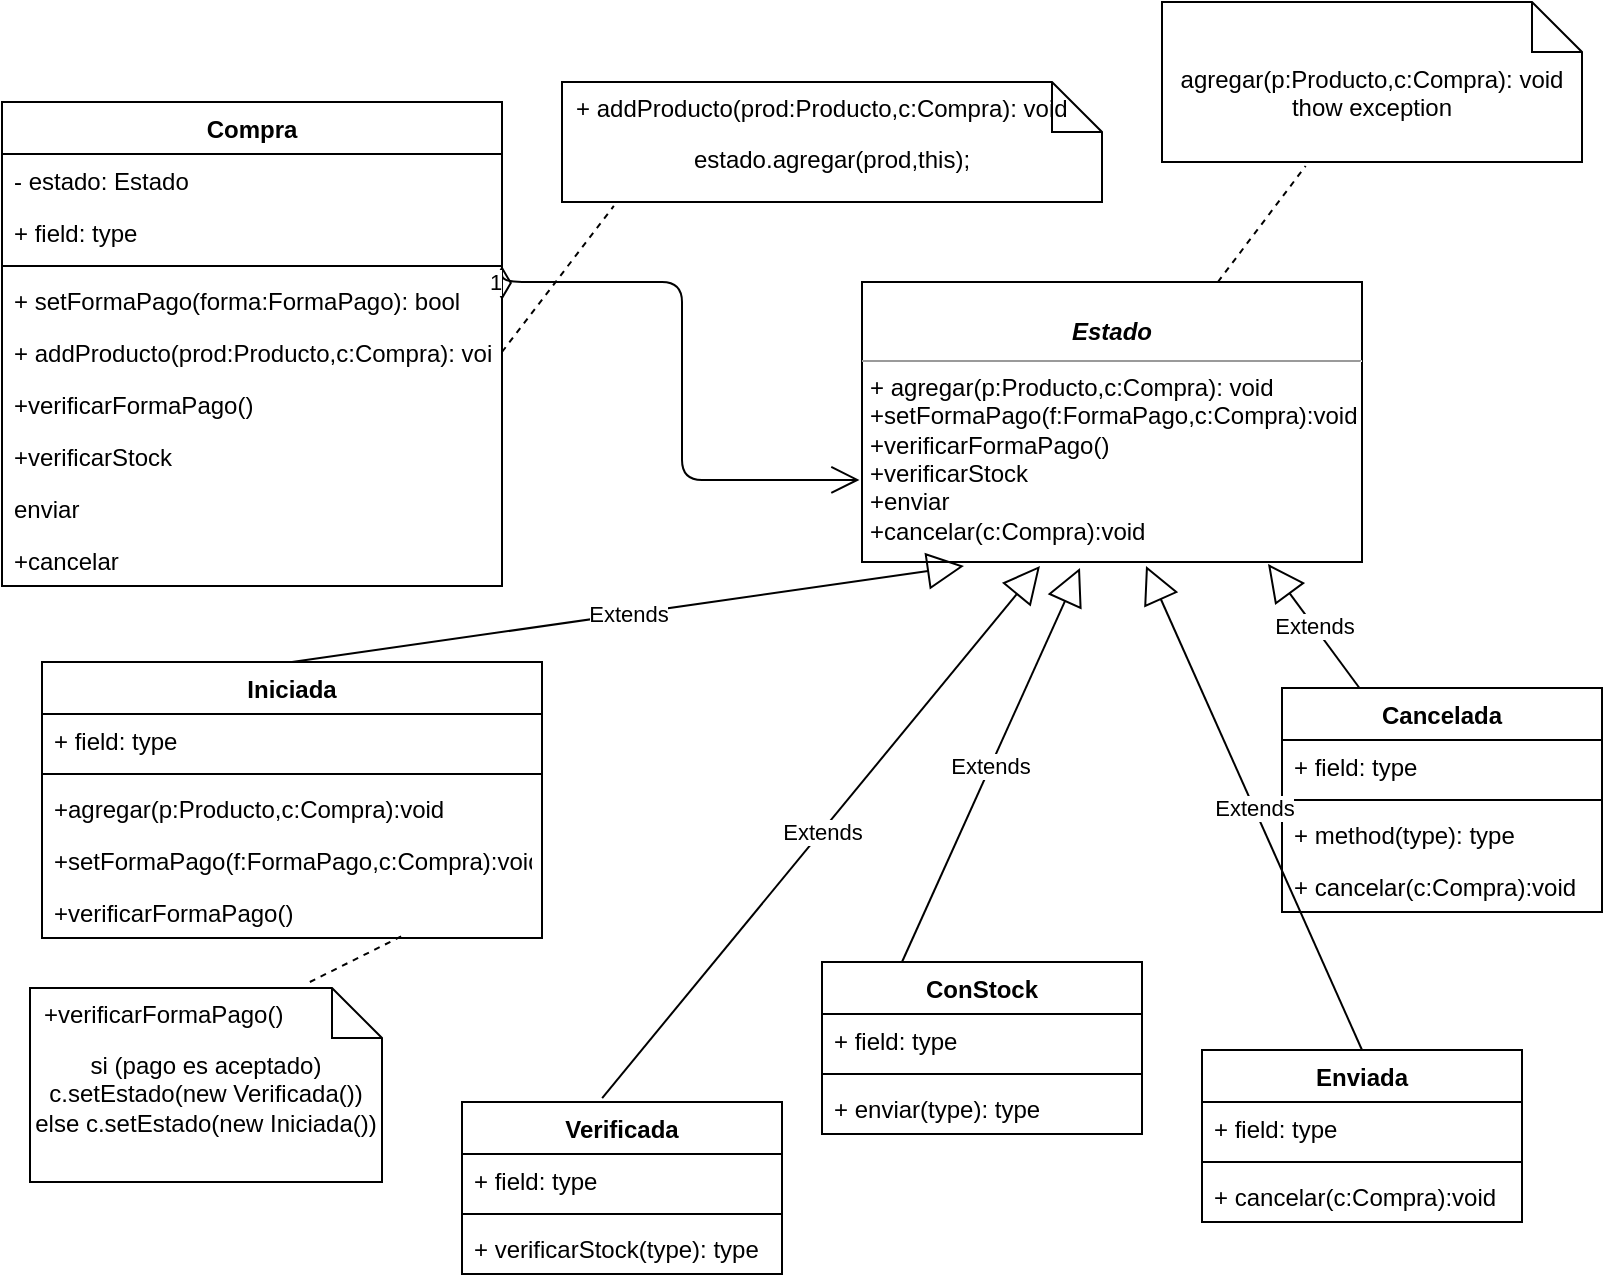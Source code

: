 <mxfile version="14.1.8" type="device"><diagram id="9mfBXrtgIuXeK0vUkxF_" name="Página-1"><mxGraphModel dx="796" dy="504" grid="1" gridSize="10" guides="1" tooltips="1" connect="1" arrows="1" fold="1" page="1" pageScale="1" pageWidth="827" pageHeight="1169" math="0" shadow="0"><root><mxCell id="0"/><mxCell id="1" parent="0"/><mxCell id="wrQaWCnL8J8rAqHBiRJq-1" value="Compra&#10;" style="swimlane;fontStyle=1;align=center;verticalAlign=top;childLayout=stackLayout;horizontal=1;startSize=26;horizontalStack=0;resizeParent=1;resizeParentMax=0;resizeLast=0;collapsible=1;marginBottom=0;" vertex="1" parent="1"><mxGeometry x="80" y="120" width="250" height="242" as="geometry"/></mxCell><mxCell id="wrQaWCnL8J8rAqHBiRJq-2" value="- estado: Estado" style="text;strokeColor=none;fillColor=none;align=left;verticalAlign=top;spacingLeft=4;spacingRight=4;overflow=hidden;rotatable=0;points=[[0,0.5],[1,0.5]];portConstraint=eastwest;" vertex="1" parent="wrQaWCnL8J8rAqHBiRJq-1"><mxGeometry y="26" width="250" height="26" as="geometry"/></mxCell><mxCell id="wrQaWCnL8J8rAqHBiRJq-22" value="+ field: type" style="text;strokeColor=none;fillColor=none;align=left;verticalAlign=top;spacingLeft=4;spacingRight=4;overflow=hidden;rotatable=0;points=[[0,0.5],[1,0.5]];portConstraint=eastwest;" vertex="1" parent="wrQaWCnL8J8rAqHBiRJq-1"><mxGeometry y="52" width="250" height="26" as="geometry"/></mxCell><mxCell id="wrQaWCnL8J8rAqHBiRJq-3" value="" style="line;strokeWidth=1;fillColor=none;align=left;verticalAlign=middle;spacingTop=-1;spacingLeft=3;spacingRight=3;rotatable=0;labelPosition=right;points=[];portConstraint=eastwest;" vertex="1" parent="wrQaWCnL8J8rAqHBiRJq-1"><mxGeometry y="78" width="250" height="8" as="geometry"/></mxCell><mxCell id="wrQaWCnL8J8rAqHBiRJq-4" value="+ setFormaPago(forma:FormaPago): bool" style="text;strokeColor=none;fillColor=none;align=left;verticalAlign=top;spacingLeft=4;spacingRight=4;overflow=hidden;rotatable=0;points=[[0,0.5],[1,0.5]];portConstraint=eastwest;" vertex="1" parent="wrQaWCnL8J8rAqHBiRJq-1"><mxGeometry y="86" width="250" height="26" as="geometry"/></mxCell><mxCell id="wrQaWCnL8J8rAqHBiRJq-23" value="+ addProducto(prod:Producto,c:Compra): void" style="text;strokeColor=none;fillColor=none;align=left;verticalAlign=top;spacingLeft=4;spacingRight=4;overflow=hidden;rotatable=0;points=[[0,0.5],[1,0.5]];portConstraint=eastwest;" vertex="1" parent="wrQaWCnL8J8rAqHBiRJq-1"><mxGeometry y="112" width="250" height="26" as="geometry"/></mxCell><mxCell id="wrQaWCnL8J8rAqHBiRJq-41" value="+verificarFormaPago()" style="text;strokeColor=none;fillColor=none;align=left;verticalAlign=top;spacingLeft=4;spacingRight=4;overflow=hidden;rotatable=0;points=[[0,0.5],[1,0.5]];portConstraint=eastwest;" vertex="1" parent="wrQaWCnL8J8rAqHBiRJq-1"><mxGeometry y="138" width="250" height="26" as="geometry"/></mxCell><mxCell id="wrQaWCnL8J8rAqHBiRJq-42" value="+verificarStock" style="text;strokeColor=none;fillColor=none;align=left;verticalAlign=top;spacingLeft=4;spacingRight=4;overflow=hidden;rotatable=0;points=[[0,0.5],[1,0.5]];portConstraint=eastwest;" vertex="1" parent="wrQaWCnL8J8rAqHBiRJq-1"><mxGeometry y="164" width="250" height="26" as="geometry"/></mxCell><mxCell id="wrQaWCnL8J8rAqHBiRJq-43" value="enviar" style="text;strokeColor=none;fillColor=none;align=left;verticalAlign=top;spacingLeft=4;spacingRight=4;overflow=hidden;rotatable=0;points=[[0,0.5],[1,0.5]];portConstraint=eastwest;" vertex="1" parent="wrQaWCnL8J8rAqHBiRJq-1"><mxGeometry y="190" width="250" height="26" as="geometry"/></mxCell><mxCell id="wrQaWCnL8J8rAqHBiRJq-44" value="+cancelar" style="text;strokeColor=none;fillColor=none;align=left;verticalAlign=top;spacingLeft=4;spacingRight=4;overflow=hidden;rotatable=0;points=[[0,0.5],[1,0.5]];portConstraint=eastwest;" vertex="1" parent="wrQaWCnL8J8rAqHBiRJq-1"><mxGeometry y="216" width="250" height="26" as="geometry"/></mxCell><mxCell id="wrQaWCnL8J8rAqHBiRJq-5" value="&lt;p style=&quot;margin: 0px ; margin-top: 4px ; text-align: center&quot;&gt;&lt;br&gt;&lt;b&gt;&lt;i&gt;Estado&lt;/i&gt;&lt;/b&gt;&lt;/p&gt;&lt;hr size=&quot;1&quot;&gt;&lt;p style=&quot;margin: 0px ; margin-left: 4px&quot;&gt;&lt;/p&gt;&lt;p style=&quot;margin: 0px ; margin-left: 4px&quot;&gt;+ agregar(p:Producto,c:Compra): void&lt;br&gt;+setFormaPago(f:FormaPago,c:Compra):void&lt;br&gt;&lt;/p&gt;&lt;p style=&quot;margin: 0px ; margin-left: 4px&quot;&gt;+verificarFormaPago()&lt;/p&gt;&lt;p style=&quot;margin: 0px ; margin-left: 4px&quot;&gt;+verificarStock&lt;/p&gt;&lt;p style=&quot;margin: 0px ; margin-left: 4px&quot;&gt;+enviar&lt;/p&gt;&lt;p style=&quot;margin: 0px ; margin-left: 4px&quot;&gt;+cancelar(c:Compra):void&lt;/p&gt;" style="verticalAlign=top;align=left;overflow=fill;fontSize=12;fontFamily=Helvetica;html=1;" vertex="1" parent="1"><mxGeometry x="510" y="210" width="250" height="140" as="geometry"/></mxCell><mxCell id="wrQaWCnL8J8rAqHBiRJq-6" value="1" style="endArrow=open;html=1;endSize=12;startArrow=diamondThin;startSize=14;startFill=0;edgeStyle=orthogonalEdgeStyle;align=left;verticalAlign=bottom;entryX=-0.005;entryY=0.707;entryDx=0;entryDy=0;entryPerimeter=0;exitX=1;exitY=0.5;exitDx=0;exitDy=0;" edge="1" parent="1" source="wrQaWCnL8J8rAqHBiRJq-4" target="wrQaWCnL8J8rAqHBiRJq-5"><mxGeometry x="-1" y="8" relative="1" as="geometry"><mxPoint x="400" y="210" as="sourcePoint"/><mxPoint x="490" y="310" as="targetPoint"/><Array as="points"><mxPoint x="330" y="210"/><mxPoint x="420" y="210"/><mxPoint x="420" y="309"/></Array><mxPoint as="offset"/></mxGeometry></mxCell><mxCell id="wrQaWCnL8J8rAqHBiRJq-7" value="Iniciada" style="swimlane;fontStyle=1;align=center;verticalAlign=top;childLayout=stackLayout;horizontal=1;startSize=26;horizontalStack=0;resizeParent=1;resizeParentMax=0;resizeLast=0;collapsible=1;marginBottom=0;" vertex="1" parent="1"><mxGeometry x="100" y="400" width="250" height="138" as="geometry"/></mxCell><mxCell id="wrQaWCnL8J8rAqHBiRJq-8" value="+ field: type" style="text;strokeColor=none;fillColor=none;align=left;verticalAlign=top;spacingLeft=4;spacingRight=4;overflow=hidden;rotatable=0;points=[[0,0.5],[1,0.5]];portConstraint=eastwest;" vertex="1" parent="wrQaWCnL8J8rAqHBiRJq-7"><mxGeometry y="26" width="250" height="26" as="geometry"/></mxCell><mxCell id="wrQaWCnL8J8rAqHBiRJq-9" value="" style="line;strokeWidth=1;fillColor=none;align=left;verticalAlign=middle;spacingTop=-1;spacingLeft=3;spacingRight=3;rotatable=0;labelPosition=right;points=[];portConstraint=eastwest;" vertex="1" parent="wrQaWCnL8J8rAqHBiRJq-7"><mxGeometry y="52" width="250" height="8" as="geometry"/></mxCell><mxCell id="wrQaWCnL8J8rAqHBiRJq-10" value="+agregar(p:Producto,c:Compra):void" style="text;strokeColor=none;fillColor=none;align=left;verticalAlign=top;spacingLeft=4;spacingRight=4;overflow=hidden;rotatable=0;points=[[0,0.5],[1,0.5]];portConstraint=eastwest;" vertex="1" parent="wrQaWCnL8J8rAqHBiRJq-7"><mxGeometry y="60" width="250" height="26" as="geometry"/></mxCell><mxCell id="wrQaWCnL8J8rAqHBiRJq-34" value="+setFormaPago(f:FormaPago,c:Compra):void" style="text;strokeColor=none;fillColor=none;align=left;verticalAlign=top;spacingLeft=4;spacingRight=4;overflow=hidden;rotatable=0;points=[[0,0.5],[1,0.5]];portConstraint=eastwest;" vertex="1" parent="wrQaWCnL8J8rAqHBiRJq-7"><mxGeometry y="86" width="250" height="26" as="geometry"/></mxCell><mxCell id="wrQaWCnL8J8rAqHBiRJq-54" value="+verificarFormaPago()" style="text;strokeColor=none;fillColor=none;align=left;verticalAlign=top;spacingLeft=4;spacingRight=4;overflow=hidden;rotatable=0;points=[[0,0.5],[1,0.5]];portConstraint=eastwest;" vertex="1" parent="wrQaWCnL8J8rAqHBiRJq-7"><mxGeometry y="112" width="250" height="26" as="geometry"/></mxCell><mxCell id="wrQaWCnL8J8rAqHBiRJq-11" value="Enviada" style="swimlane;fontStyle=1;align=center;verticalAlign=top;childLayout=stackLayout;horizontal=1;startSize=26;horizontalStack=0;resizeParent=1;resizeParentMax=0;resizeLast=0;collapsible=1;marginBottom=0;" vertex="1" parent="1"><mxGeometry x="680" y="594" width="160" height="86" as="geometry"/></mxCell><mxCell id="wrQaWCnL8J8rAqHBiRJq-12" value="+ field: type" style="text;strokeColor=none;fillColor=none;align=left;verticalAlign=top;spacingLeft=4;spacingRight=4;overflow=hidden;rotatable=0;points=[[0,0.5],[1,0.5]];portConstraint=eastwest;" vertex="1" parent="wrQaWCnL8J8rAqHBiRJq-11"><mxGeometry y="26" width="160" height="26" as="geometry"/></mxCell><mxCell id="wrQaWCnL8J8rAqHBiRJq-13" value="" style="line;strokeWidth=1;fillColor=none;align=left;verticalAlign=middle;spacingTop=-1;spacingLeft=3;spacingRight=3;rotatable=0;labelPosition=right;points=[];portConstraint=eastwest;" vertex="1" parent="wrQaWCnL8J8rAqHBiRJq-11"><mxGeometry y="52" width="160" height="8" as="geometry"/></mxCell><mxCell id="wrQaWCnL8J8rAqHBiRJq-14" value="+ cancelar(c:Compra):void" style="text;strokeColor=none;fillColor=none;align=left;verticalAlign=top;spacingLeft=4;spacingRight=4;overflow=hidden;rotatable=0;points=[[0,0.5],[1,0.5]];portConstraint=eastwest;" vertex="1" parent="wrQaWCnL8J8rAqHBiRJq-11"><mxGeometry y="60" width="160" height="26" as="geometry"/></mxCell><mxCell id="wrQaWCnL8J8rAqHBiRJq-15" value="Cancelada&#10;" style="swimlane;fontStyle=1;align=center;verticalAlign=top;childLayout=stackLayout;horizontal=1;startSize=26;horizontalStack=0;resizeParent=1;resizeParentMax=0;resizeLast=0;collapsible=1;marginBottom=0;" vertex="1" parent="1"><mxGeometry x="720" y="413" width="160" height="112" as="geometry"/></mxCell><mxCell id="wrQaWCnL8J8rAqHBiRJq-16" value="+ field: type" style="text;strokeColor=none;fillColor=none;align=left;verticalAlign=top;spacingLeft=4;spacingRight=4;overflow=hidden;rotatable=0;points=[[0,0.5],[1,0.5]];portConstraint=eastwest;" vertex="1" parent="wrQaWCnL8J8rAqHBiRJq-15"><mxGeometry y="26" width="160" height="26" as="geometry"/></mxCell><mxCell id="wrQaWCnL8J8rAqHBiRJq-17" value="" style="line;strokeWidth=1;fillColor=none;align=left;verticalAlign=middle;spacingTop=-1;spacingLeft=3;spacingRight=3;rotatable=0;labelPosition=right;points=[];portConstraint=eastwest;" vertex="1" parent="wrQaWCnL8J8rAqHBiRJq-15"><mxGeometry y="52" width="160" height="8" as="geometry"/></mxCell><mxCell id="wrQaWCnL8J8rAqHBiRJq-18" value="+ method(type): type" style="text;strokeColor=none;fillColor=none;align=left;verticalAlign=top;spacingLeft=4;spacingRight=4;overflow=hidden;rotatable=0;points=[[0,0.5],[1,0.5]];portConstraint=eastwest;" vertex="1" parent="wrQaWCnL8J8rAqHBiRJq-15"><mxGeometry y="60" width="160" height="26" as="geometry"/></mxCell><mxCell id="wrQaWCnL8J8rAqHBiRJq-57" value="+ cancelar(c:Compra):void&#10;" style="text;strokeColor=none;fillColor=none;align=left;verticalAlign=top;spacingLeft=4;spacingRight=4;overflow=hidden;rotatable=0;points=[[0,0.5],[1,0.5]];portConstraint=eastwest;" vertex="1" parent="wrQaWCnL8J8rAqHBiRJq-15"><mxGeometry y="86" width="160" height="26" as="geometry"/></mxCell><mxCell id="wrQaWCnL8J8rAqHBiRJq-24" value="Extends" style="endArrow=block;endSize=16;endFill=0;html=1;entryX=0.812;entryY=1.007;entryDx=0;entryDy=0;entryPerimeter=0;" edge="1" parent="1" source="wrQaWCnL8J8rAqHBiRJq-15" target="wrQaWCnL8J8rAqHBiRJq-5"><mxGeometry width="160" relative="1" as="geometry"><mxPoint x="390" y="260" as="sourcePoint"/><mxPoint x="550" y="260" as="targetPoint"/></mxGeometry></mxCell><mxCell id="wrQaWCnL8J8rAqHBiRJq-25" value="Extends" style="endArrow=block;endSize=16;endFill=0;html=1;exitX=0.5;exitY=0;exitDx=0;exitDy=0;entryX=0.568;entryY=1.014;entryDx=0;entryDy=0;entryPerimeter=0;" edge="1" parent="1" source="wrQaWCnL8J8rAqHBiRJq-11" target="wrQaWCnL8J8rAqHBiRJq-5"><mxGeometry width="160" relative="1" as="geometry"><mxPoint x="390" y="260" as="sourcePoint"/><mxPoint x="570" y="330" as="targetPoint"/></mxGeometry></mxCell><mxCell id="wrQaWCnL8J8rAqHBiRJq-26" value="Extends" style="endArrow=block;endSize=16;endFill=0;html=1;exitX=0.5;exitY=0;exitDx=0;exitDy=0;entryX=0.204;entryY=1.014;entryDx=0;entryDy=0;entryPerimeter=0;" edge="1" parent="1" source="wrQaWCnL8J8rAqHBiRJq-7" target="wrQaWCnL8J8rAqHBiRJq-5"><mxGeometry width="160" relative="1" as="geometry"><mxPoint x="390" y="260" as="sourcePoint"/><mxPoint x="570" y="330" as="targetPoint"/></mxGeometry></mxCell><mxCell id="wrQaWCnL8J8rAqHBiRJq-28" value="&lt;span style=&quot;text-align: left&quot;&gt;agregar(p:Producto,c:Compra): void&lt;br&gt;&lt;/span&gt;thow exception" style="shape=note2;boundedLbl=1;whiteSpace=wrap;html=1;size=25;verticalAlign=top;align=center;" vertex="1" parent="1"><mxGeometry x="660" y="70" width="210" height="80" as="geometry"/></mxCell><mxCell id="wrQaWCnL8J8rAqHBiRJq-29" value="" style="endArrow=none;dashed=1;endFill=0;html=1;entryX=0.342;entryY=1.025;entryDx=0;entryDy=0;entryPerimeter=0;" edge="1" parent="1" source="wrQaWCnL8J8rAqHBiRJq-5" target="wrQaWCnL8J8rAqHBiRJq-28"><mxGeometry width="160" relative="1" as="geometry"><mxPoint x="390" y="300" as="sourcePoint"/><mxPoint x="550" y="300" as="targetPoint"/></mxGeometry></mxCell><mxCell id="wrQaWCnL8J8rAqHBiRJq-35" value="Extends" style="endArrow=block;endSize=16;endFill=0;html=1;entryX=0.356;entryY=1.014;entryDx=0;entryDy=0;entryPerimeter=0;exitX=0.438;exitY=-0.023;exitDx=0;exitDy=0;exitPerimeter=0;" edge="1" parent="1" source="wrQaWCnL8J8rAqHBiRJq-45" target="wrQaWCnL8J8rAqHBiRJq-5"><mxGeometry width="160" relative="1" as="geometry"><mxPoint x="341.94" y="583.96" as="sourcePoint"/><mxPoint x="550" y="300" as="targetPoint"/></mxGeometry></mxCell><mxCell id="wrQaWCnL8J8rAqHBiRJq-36" value="ConStock&#10;" style="swimlane;fontStyle=1;align=center;verticalAlign=top;childLayout=stackLayout;horizontal=1;startSize=26;horizontalStack=0;resizeParent=1;resizeParentMax=0;resizeLast=0;collapsible=1;marginBottom=0;" vertex="1" parent="1"><mxGeometry x="490" y="550" width="160" height="86" as="geometry"/></mxCell><mxCell id="wrQaWCnL8J8rAqHBiRJq-37" value="+ field: type" style="text;strokeColor=none;fillColor=none;align=left;verticalAlign=top;spacingLeft=4;spacingRight=4;overflow=hidden;rotatable=0;points=[[0,0.5],[1,0.5]];portConstraint=eastwest;" vertex="1" parent="wrQaWCnL8J8rAqHBiRJq-36"><mxGeometry y="26" width="160" height="26" as="geometry"/></mxCell><mxCell id="wrQaWCnL8J8rAqHBiRJq-38" value="" style="line;strokeWidth=1;fillColor=none;align=left;verticalAlign=middle;spacingTop=-1;spacingLeft=3;spacingRight=3;rotatable=0;labelPosition=right;points=[];portConstraint=eastwest;" vertex="1" parent="wrQaWCnL8J8rAqHBiRJq-36"><mxGeometry y="52" width="160" height="8" as="geometry"/></mxCell><mxCell id="wrQaWCnL8J8rAqHBiRJq-39" value="+ enviar(type): type" style="text;strokeColor=none;fillColor=none;align=left;verticalAlign=top;spacingLeft=4;spacingRight=4;overflow=hidden;rotatable=0;points=[[0,0.5],[1,0.5]];portConstraint=eastwest;" vertex="1" parent="wrQaWCnL8J8rAqHBiRJq-36"><mxGeometry y="60" width="160" height="26" as="geometry"/></mxCell><mxCell id="wrQaWCnL8J8rAqHBiRJq-40" value="Extends" style="endArrow=block;endSize=16;endFill=0;html=1;exitX=0.25;exitY=0;exitDx=0;exitDy=0;entryX=0.436;entryY=1.021;entryDx=0;entryDy=0;entryPerimeter=0;" edge="1" parent="1" source="wrQaWCnL8J8rAqHBiRJq-36" target="wrQaWCnL8J8rAqHBiRJq-5"><mxGeometry width="160" relative="1" as="geometry"><mxPoint x="390" y="450" as="sourcePoint"/><mxPoint x="550" y="450" as="targetPoint"/></mxGeometry></mxCell><mxCell id="wrQaWCnL8J8rAqHBiRJq-45" value="Verificada&#10;" style="swimlane;fontStyle=1;align=center;verticalAlign=top;childLayout=stackLayout;horizontal=1;startSize=26;horizontalStack=0;resizeParent=1;resizeParentMax=0;resizeLast=0;collapsible=1;marginBottom=0;" vertex="1" parent="1"><mxGeometry x="310" y="620" width="160" height="86" as="geometry"/></mxCell><mxCell id="wrQaWCnL8J8rAqHBiRJq-46" value="+ field: type" style="text;strokeColor=none;fillColor=none;align=left;verticalAlign=top;spacingLeft=4;spacingRight=4;overflow=hidden;rotatable=0;points=[[0,0.5],[1,0.5]];portConstraint=eastwest;" vertex="1" parent="wrQaWCnL8J8rAqHBiRJq-45"><mxGeometry y="26" width="160" height="26" as="geometry"/></mxCell><mxCell id="wrQaWCnL8J8rAqHBiRJq-47" value="" style="line;strokeWidth=1;fillColor=none;align=left;verticalAlign=middle;spacingTop=-1;spacingLeft=3;spacingRight=3;rotatable=0;labelPosition=right;points=[];portConstraint=eastwest;" vertex="1" parent="wrQaWCnL8J8rAqHBiRJq-45"><mxGeometry y="52" width="160" height="8" as="geometry"/></mxCell><mxCell id="wrQaWCnL8J8rAqHBiRJq-48" value="+ verificarStock(type): type" style="text;strokeColor=none;fillColor=none;align=left;verticalAlign=top;spacingLeft=4;spacingRight=4;overflow=hidden;rotatable=0;points=[[0,0.5],[1,0.5]];portConstraint=eastwest;" vertex="1" parent="wrQaWCnL8J8rAqHBiRJq-45"><mxGeometry y="60" width="160" height="26" as="geometry"/></mxCell><mxCell id="wrQaWCnL8J8rAqHBiRJq-49" value="estado.agregar(prod,this);" style="shape=note2;boundedLbl=1;whiteSpace=wrap;html=1;size=25;verticalAlign=top;align=center;" vertex="1" parent="1"><mxGeometry x="360" y="110" width="270" height="60" as="geometry"/></mxCell><mxCell id="wrQaWCnL8J8rAqHBiRJq-50" value="+ addProducto(prod:Producto,c:Compra): void" style="resizeWidth=1;part=1;strokeColor=none;fillColor=none;align=left;spacingLeft=5;" vertex="1" parent="wrQaWCnL8J8rAqHBiRJq-49"><mxGeometry width="270" height="25" relative="1" as="geometry"/></mxCell><mxCell id="wrQaWCnL8J8rAqHBiRJq-51" value="" style="endArrow=none;dashed=1;endFill=0;endSize=12;html=1;exitX=1;exitY=0.5;exitDx=0;exitDy=0;entryX=0.096;entryY=1.033;entryDx=0;entryDy=0;entryPerimeter=0;" edge="1" parent="1" source="wrQaWCnL8J8rAqHBiRJq-23" target="wrQaWCnL8J8rAqHBiRJq-49"><mxGeometry width="160" relative="1" as="geometry"><mxPoint x="390" y="350" as="sourcePoint"/><mxPoint x="550" y="350" as="targetPoint"/></mxGeometry></mxCell><mxCell id="wrQaWCnL8J8rAqHBiRJq-52" value="si (pago es aceptado)&lt;br&gt;c.setEstado(new Verificada())&lt;br&gt;else c.setEstado(new Iniciada())&lt;br&gt;" style="shape=note2;boundedLbl=1;whiteSpace=wrap;html=1;size=25;verticalAlign=top;align=center;" vertex="1" parent="1"><mxGeometry x="94" y="563" width="176" height="97" as="geometry"/></mxCell><mxCell id="wrQaWCnL8J8rAqHBiRJq-53" value="+verificarFormaPago()" style="resizeWidth=1;part=1;strokeColor=none;fillColor=none;align=left;spacingLeft=5;" vertex="1" parent="wrQaWCnL8J8rAqHBiRJq-52"><mxGeometry width="176" height="25" relative="1" as="geometry"/></mxCell><mxCell id="wrQaWCnL8J8rAqHBiRJq-55" value="" style="endArrow=none;dashed=1;endFill=0;endSize=12;html=1;exitX=0.795;exitY=-0.12;exitDx=0;exitDy=0;exitPerimeter=0;entryX=0.72;entryY=0.962;entryDx=0;entryDy=0;entryPerimeter=0;" edge="1" parent="1" source="wrQaWCnL8J8rAqHBiRJq-53" target="wrQaWCnL8J8rAqHBiRJq-54"><mxGeometry width="160" relative="1" as="geometry"><mxPoint x="390" y="450" as="sourcePoint"/><mxPoint x="550" y="450" as="targetPoint"/></mxGeometry></mxCell></root></mxGraphModel></diagram></mxfile>